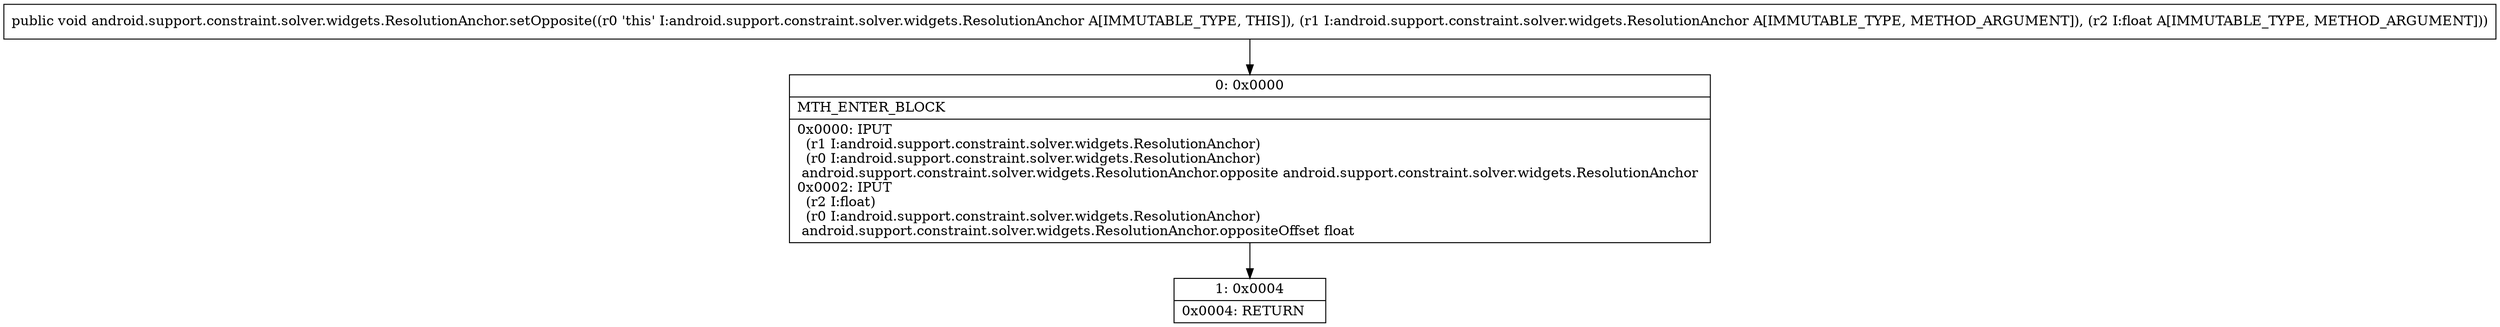 digraph "CFG forandroid.support.constraint.solver.widgets.ResolutionAnchor.setOpposite(Landroid\/support\/constraint\/solver\/widgets\/ResolutionAnchor;F)V" {
Node_0 [shape=record,label="{0\:\ 0x0000|MTH_ENTER_BLOCK\l|0x0000: IPUT  \l  (r1 I:android.support.constraint.solver.widgets.ResolutionAnchor)\l  (r0 I:android.support.constraint.solver.widgets.ResolutionAnchor)\l android.support.constraint.solver.widgets.ResolutionAnchor.opposite android.support.constraint.solver.widgets.ResolutionAnchor \l0x0002: IPUT  \l  (r2 I:float)\l  (r0 I:android.support.constraint.solver.widgets.ResolutionAnchor)\l android.support.constraint.solver.widgets.ResolutionAnchor.oppositeOffset float \l}"];
Node_1 [shape=record,label="{1\:\ 0x0004|0x0004: RETURN   \l}"];
MethodNode[shape=record,label="{public void android.support.constraint.solver.widgets.ResolutionAnchor.setOpposite((r0 'this' I:android.support.constraint.solver.widgets.ResolutionAnchor A[IMMUTABLE_TYPE, THIS]), (r1 I:android.support.constraint.solver.widgets.ResolutionAnchor A[IMMUTABLE_TYPE, METHOD_ARGUMENT]), (r2 I:float A[IMMUTABLE_TYPE, METHOD_ARGUMENT])) }"];
MethodNode -> Node_0;
Node_0 -> Node_1;
}

